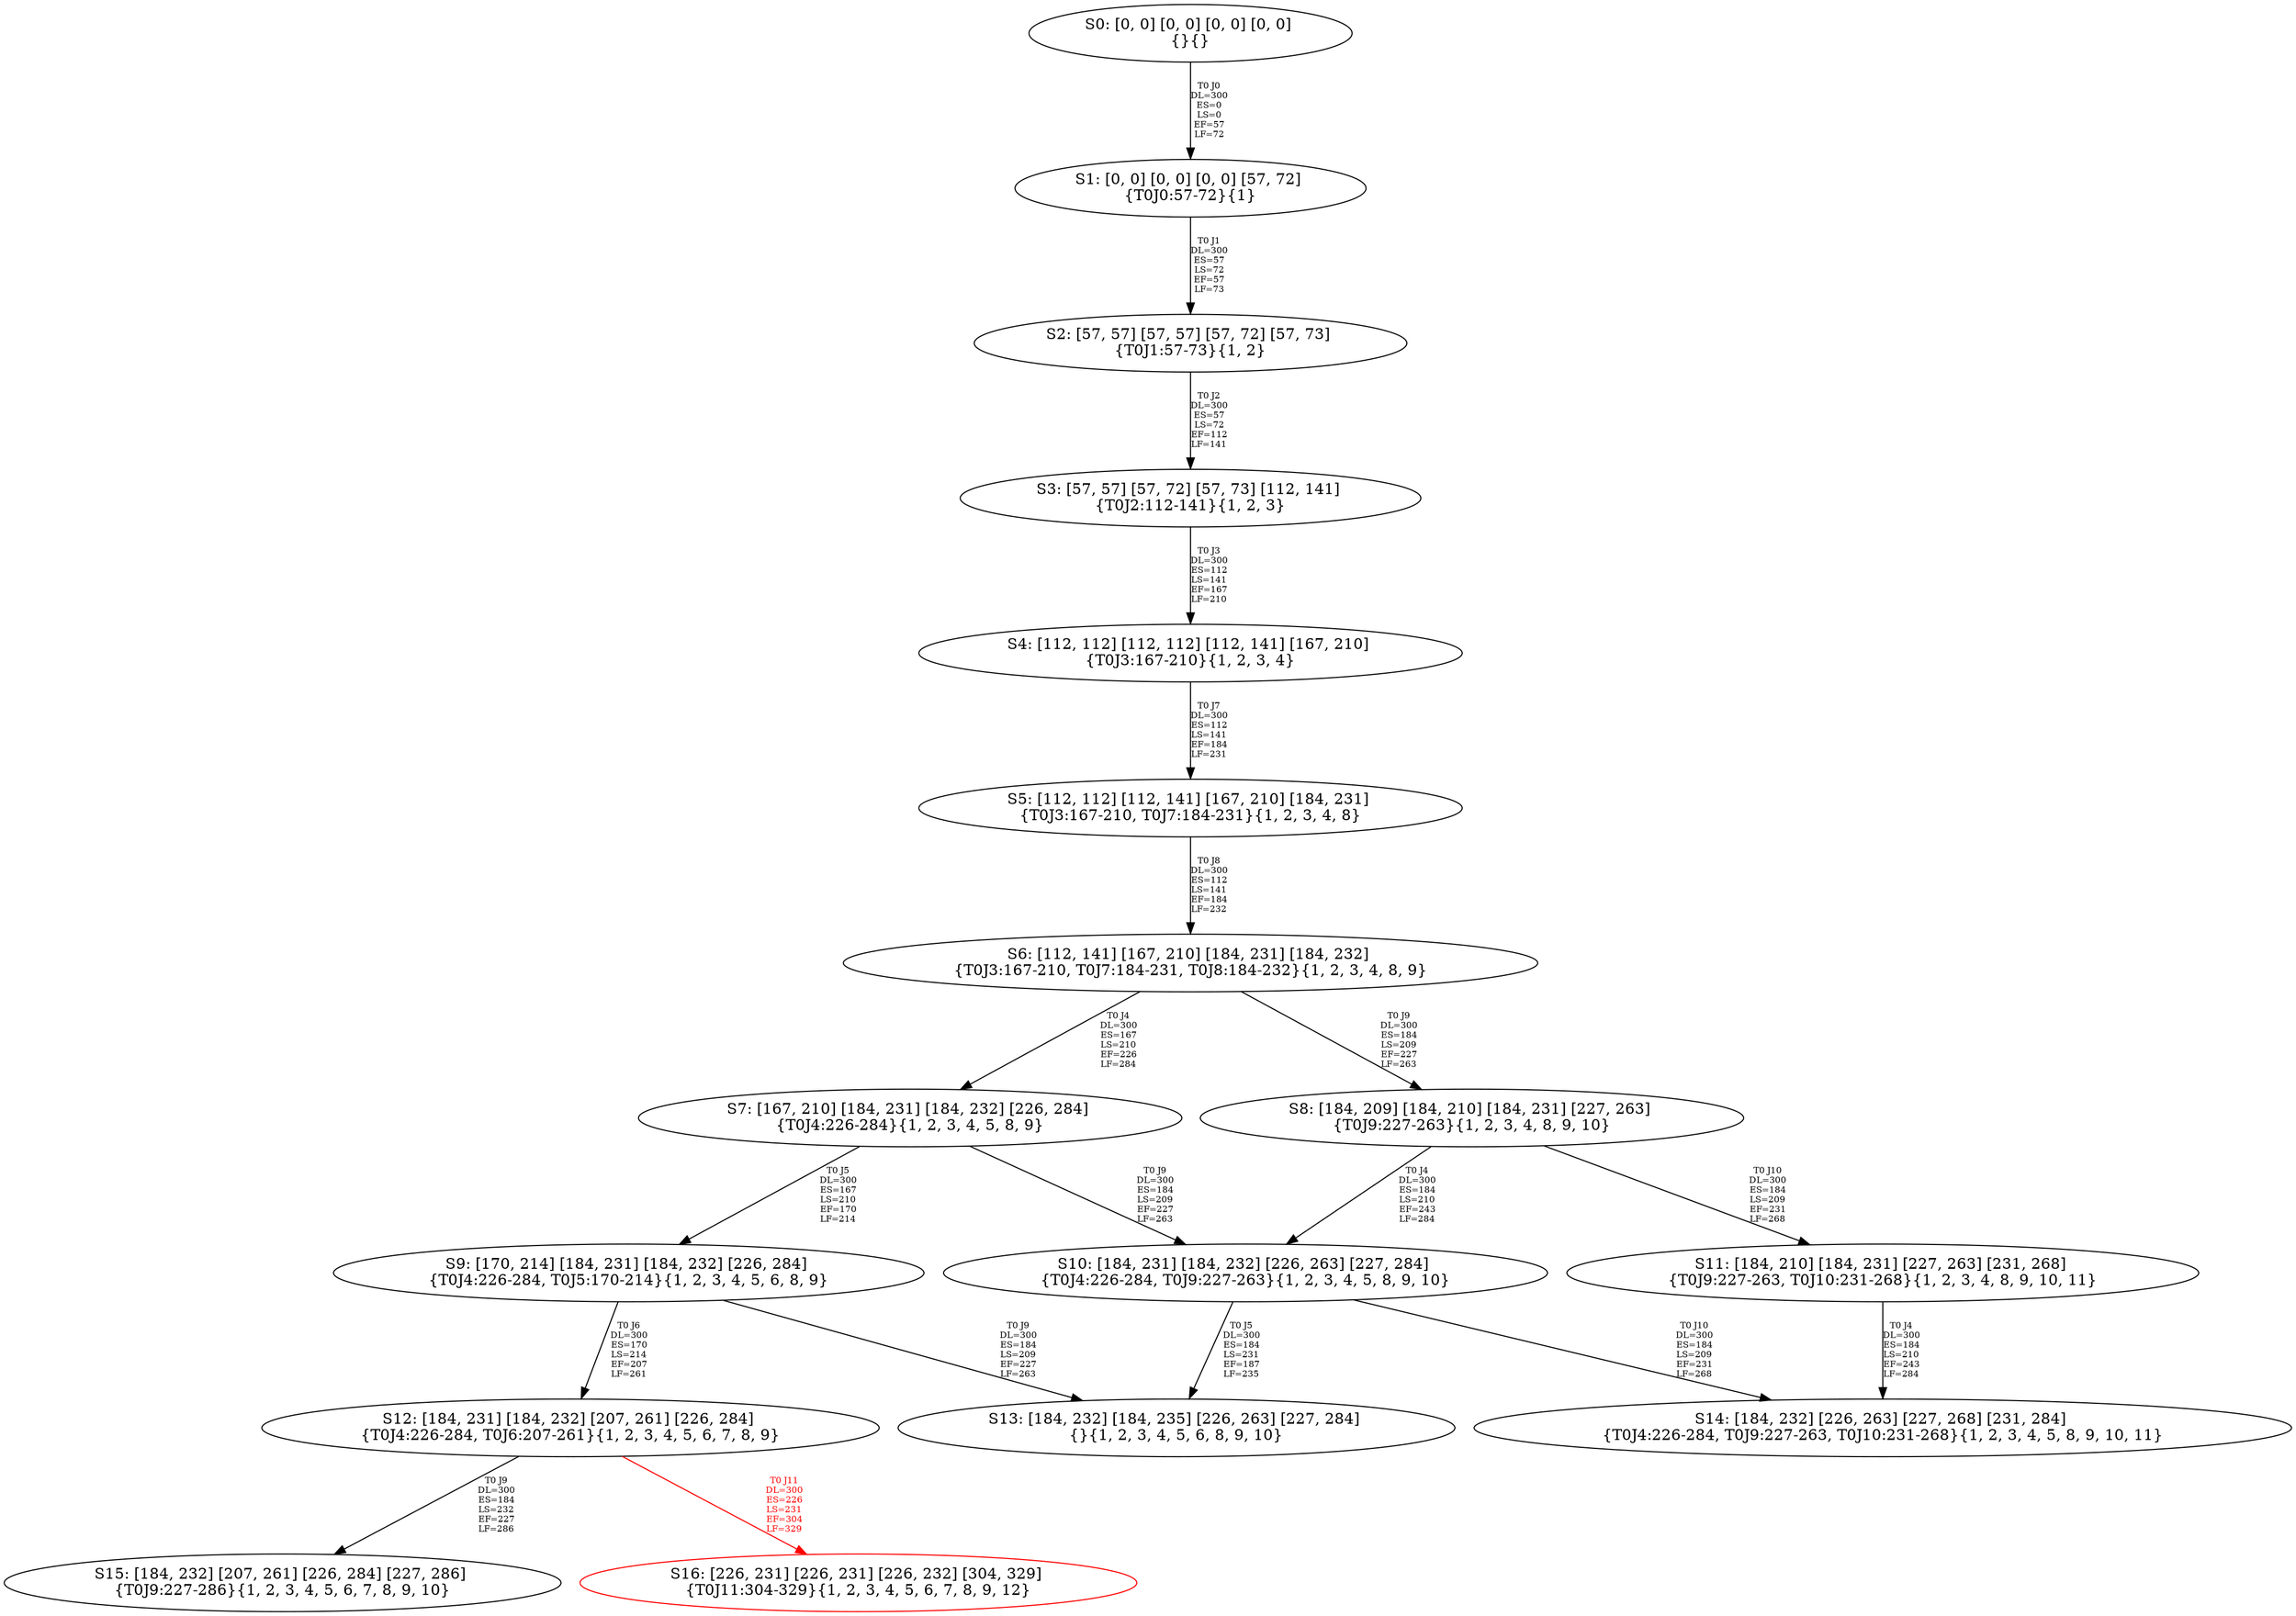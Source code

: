 digraph {
	S0[label="S0: [0, 0] [0, 0] [0, 0] [0, 0] \n{}{}"];
	S1[label="S1: [0, 0] [0, 0] [0, 0] [57, 72] \n{T0J0:57-72}{1}"];
	S2[label="S2: [57, 57] [57, 57] [57, 72] [57, 73] \n{T0J1:57-73}{1, 2}"];
	S3[label="S3: [57, 57] [57, 72] [57, 73] [112, 141] \n{T0J2:112-141}{1, 2, 3}"];
	S4[label="S4: [112, 112] [112, 112] [112, 141] [167, 210] \n{T0J3:167-210}{1, 2, 3, 4}"];
	S5[label="S5: [112, 112] [112, 141] [167, 210] [184, 231] \n{T0J3:167-210, T0J7:184-231}{1, 2, 3, 4, 8}"];
	S6[label="S6: [112, 141] [167, 210] [184, 231] [184, 232] \n{T0J3:167-210, T0J7:184-231, T0J8:184-232}{1, 2, 3, 4, 8, 9}"];
	S7[label="S7: [167, 210] [184, 231] [184, 232] [226, 284] \n{T0J4:226-284}{1, 2, 3, 4, 5, 8, 9}"];
	S8[label="S8: [184, 209] [184, 210] [184, 231] [227, 263] \n{T0J9:227-263}{1, 2, 3, 4, 8, 9, 10}"];
	S9[label="S9: [170, 214] [184, 231] [184, 232] [226, 284] \n{T0J4:226-284, T0J5:170-214}{1, 2, 3, 4, 5, 6, 8, 9}"];
	S10[label="S10: [184, 231] [184, 232] [226, 263] [227, 284] \n{T0J4:226-284, T0J9:227-263}{1, 2, 3, 4, 5, 8, 9, 10}"];
	S11[label="S11: [184, 210] [184, 231] [227, 263] [231, 268] \n{T0J9:227-263, T0J10:231-268}{1, 2, 3, 4, 8, 9, 10, 11}"];
	S12[label="S12: [184, 231] [184, 232] [207, 261] [226, 284] \n{T0J4:226-284, T0J6:207-261}{1, 2, 3, 4, 5, 6, 7, 8, 9}"];
	S13[label="S13: [184, 232] [184, 235] [226, 263] [227, 284] \n{}{1, 2, 3, 4, 5, 6, 8, 9, 10}"];
	S14[label="S14: [184, 232] [226, 263] [227, 268] [231, 284] \n{T0J4:226-284, T0J9:227-263, T0J10:231-268}{1, 2, 3, 4, 5, 8, 9, 10, 11}"];
	S15[label="S15: [184, 232] [207, 261] [226, 284] [227, 286] \n{T0J9:227-286}{1, 2, 3, 4, 5, 6, 7, 8, 9, 10}"];
	S16[label="S16: [226, 231] [226, 231] [226, 232] [304, 329] \n{T0J11:304-329}{1, 2, 3, 4, 5, 6, 7, 8, 9, 12}"];
	S0 -> S1[label="T0 J0\nDL=300\nES=0\nLS=0\nEF=57\nLF=72",fontsize=8];
	S1 -> S2[label="T0 J1\nDL=300\nES=57\nLS=72\nEF=57\nLF=73",fontsize=8];
	S2 -> S3[label="T0 J2\nDL=300\nES=57\nLS=72\nEF=112\nLF=141",fontsize=8];
	S3 -> S4[label="T0 J3\nDL=300\nES=112\nLS=141\nEF=167\nLF=210",fontsize=8];
	S4 -> S5[label="T0 J7\nDL=300\nES=112\nLS=141\nEF=184\nLF=231",fontsize=8];
	S5 -> S6[label="T0 J8\nDL=300\nES=112\nLS=141\nEF=184\nLF=232",fontsize=8];
	S6 -> S7[label="T0 J4\nDL=300\nES=167\nLS=210\nEF=226\nLF=284",fontsize=8];
	S6 -> S8[label="T0 J9\nDL=300\nES=184\nLS=209\nEF=227\nLF=263",fontsize=8];
	S7 -> S9[label="T0 J5\nDL=300\nES=167\nLS=210\nEF=170\nLF=214",fontsize=8];
	S7 -> S10[label="T0 J9\nDL=300\nES=184\nLS=209\nEF=227\nLF=263",fontsize=8];
	S8 -> S10[label="T0 J4\nDL=300\nES=184\nLS=210\nEF=243\nLF=284",fontsize=8];
	S8 -> S11[label="T0 J10\nDL=300\nES=184\nLS=209\nEF=231\nLF=268",fontsize=8];
	S9 -> S12[label="T0 J6\nDL=300\nES=170\nLS=214\nEF=207\nLF=261",fontsize=8];
	S9 -> S13[label="T0 J9\nDL=300\nES=184\nLS=209\nEF=227\nLF=263",fontsize=8];
	S10 -> S13[label="T0 J5\nDL=300\nES=184\nLS=231\nEF=187\nLF=235",fontsize=8];
	S10 -> S14[label="T0 J10\nDL=300\nES=184\nLS=209\nEF=231\nLF=268",fontsize=8];
	S11 -> S14[label="T0 J4\nDL=300\nES=184\nLS=210\nEF=243\nLF=284",fontsize=8];
	S12 -> S15[label="T0 J9\nDL=300\nES=184\nLS=232\nEF=227\nLF=286",fontsize=8];
	S12 -> S16[label="T0 J11\nDL=300\nES=226\nLS=231\nEF=304\nLF=329",color=Red,fontcolor=Red,fontsize=8];
S16[color=Red];
}

